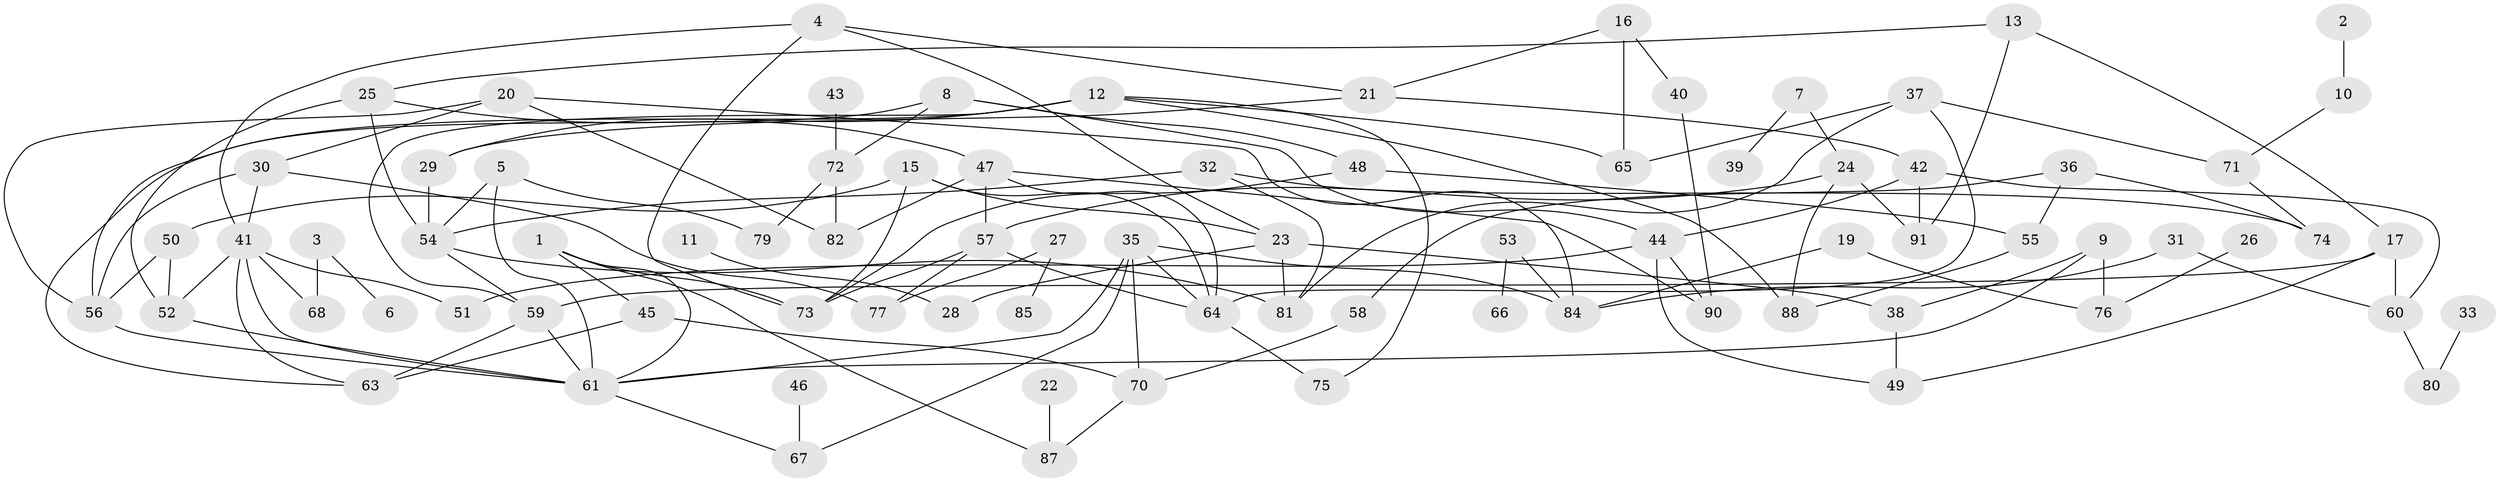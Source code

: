 // original degree distribution, {2: 0.2153846153846154, 4: 0.16923076923076924, 3: 0.2230769230769231, 1: 0.2, 5: 0.09230769230769231, 7: 0.015384615384615385, 0: 0.06923076923076923, 6: 0.007692307692307693, 9: 0.007692307692307693}
// Generated by graph-tools (version 1.1) at 2025/35/03/04/25 23:35:46]
// undirected, 82 vertices, 132 edges
graph export_dot {
  node [color=gray90,style=filled];
  1;
  2;
  3;
  4;
  5;
  6;
  7;
  8;
  9;
  10;
  11;
  12;
  13;
  15;
  16;
  17;
  19;
  20;
  21;
  22;
  23;
  24;
  25;
  26;
  27;
  28;
  29;
  30;
  31;
  32;
  33;
  35;
  36;
  37;
  38;
  39;
  40;
  41;
  42;
  43;
  44;
  45;
  46;
  47;
  48;
  49;
  50;
  51;
  52;
  53;
  54;
  55;
  56;
  57;
  58;
  59;
  60;
  61;
  63;
  64;
  65;
  66;
  67;
  68;
  70;
  71;
  72;
  73;
  74;
  75;
  76;
  77;
  79;
  80;
  81;
  82;
  84;
  85;
  87;
  88;
  90;
  91;
  1 -- 45 [weight=1.0];
  1 -- 61 [weight=1.0];
  1 -- 73 [weight=1.0];
  1 -- 87 [weight=1.0];
  2 -- 10 [weight=1.0];
  3 -- 6 [weight=1.0];
  3 -- 68 [weight=1.0];
  4 -- 21 [weight=1.0];
  4 -- 23 [weight=1.0];
  4 -- 41 [weight=1.0];
  4 -- 73 [weight=1.0];
  5 -- 54 [weight=1.0];
  5 -- 61 [weight=1.0];
  5 -- 79 [weight=1.0];
  7 -- 24 [weight=1.0];
  7 -- 39 [weight=1.0];
  8 -- 44 [weight=1.0];
  8 -- 48 [weight=1.0];
  8 -- 56 [weight=1.0];
  8 -- 72 [weight=1.0];
  9 -- 38 [weight=1.0];
  9 -- 61 [weight=1.0];
  9 -- 76 [weight=1.0];
  10 -- 71 [weight=1.0];
  11 -- 28 [weight=1.0];
  12 -- 29 [weight=2.0];
  12 -- 59 [weight=1.0];
  12 -- 63 [weight=1.0];
  12 -- 65 [weight=1.0];
  12 -- 75 [weight=1.0];
  12 -- 88 [weight=1.0];
  13 -- 17 [weight=1.0];
  13 -- 25 [weight=1.0];
  13 -- 91 [weight=1.0];
  15 -- 23 [weight=1.0];
  15 -- 50 [weight=1.0];
  15 -- 64 [weight=1.0];
  15 -- 73 [weight=1.0];
  16 -- 21 [weight=1.0];
  16 -- 40 [weight=1.0];
  16 -- 65 [weight=1.0];
  17 -- 49 [weight=1.0];
  17 -- 59 [weight=1.0];
  17 -- 60 [weight=1.0];
  19 -- 76 [weight=1.0];
  19 -- 84 [weight=1.0];
  20 -- 30 [weight=1.0];
  20 -- 56 [weight=1.0];
  20 -- 82 [weight=1.0];
  20 -- 84 [weight=1.0];
  21 -- 29 [weight=1.0];
  21 -- 42 [weight=1.0];
  22 -- 87 [weight=1.0];
  23 -- 28 [weight=1.0];
  23 -- 38 [weight=1.0];
  23 -- 81 [weight=1.0];
  24 -- 57 [weight=1.0];
  24 -- 88 [weight=1.0];
  24 -- 91 [weight=2.0];
  25 -- 47 [weight=1.0];
  25 -- 52 [weight=1.0];
  25 -- 54 [weight=1.0];
  26 -- 76 [weight=1.0];
  27 -- 77 [weight=1.0];
  27 -- 85 [weight=1.0];
  29 -- 54 [weight=1.0];
  30 -- 41 [weight=1.0];
  30 -- 56 [weight=1.0];
  30 -- 77 [weight=1.0];
  31 -- 60 [weight=1.0];
  31 -- 84 [weight=1.0];
  32 -- 54 [weight=1.0];
  32 -- 74 [weight=1.0];
  32 -- 81 [weight=1.0];
  33 -- 80 [weight=1.0];
  35 -- 61 [weight=1.0];
  35 -- 64 [weight=1.0];
  35 -- 67 [weight=1.0];
  35 -- 70 [weight=1.0];
  35 -- 84 [weight=1.0];
  36 -- 55 [weight=1.0];
  36 -- 58 [weight=1.0];
  36 -- 74 [weight=1.0];
  37 -- 64 [weight=1.0];
  37 -- 65 [weight=1.0];
  37 -- 71 [weight=1.0];
  37 -- 81 [weight=1.0];
  38 -- 49 [weight=1.0];
  40 -- 90 [weight=1.0];
  41 -- 51 [weight=1.0];
  41 -- 52 [weight=1.0];
  41 -- 61 [weight=1.0];
  41 -- 63 [weight=1.0];
  41 -- 68 [weight=1.0];
  42 -- 44 [weight=1.0];
  42 -- 60 [weight=1.0];
  42 -- 91 [weight=1.0];
  43 -- 72 [weight=1.0];
  44 -- 49 [weight=1.0];
  44 -- 51 [weight=1.0];
  44 -- 90 [weight=1.0];
  45 -- 63 [weight=1.0];
  45 -- 70 [weight=1.0];
  46 -- 67 [weight=1.0];
  47 -- 57 [weight=2.0];
  47 -- 64 [weight=1.0];
  47 -- 82 [weight=1.0];
  47 -- 90 [weight=1.0];
  48 -- 55 [weight=1.0];
  48 -- 73 [weight=1.0];
  50 -- 52 [weight=1.0];
  50 -- 56 [weight=1.0];
  52 -- 61 [weight=1.0];
  53 -- 66 [weight=1.0];
  53 -- 84 [weight=1.0];
  54 -- 59 [weight=1.0];
  54 -- 81 [weight=1.0];
  55 -- 88 [weight=1.0];
  56 -- 61 [weight=1.0];
  57 -- 64 [weight=1.0];
  57 -- 73 [weight=1.0];
  57 -- 77 [weight=1.0];
  58 -- 70 [weight=1.0];
  59 -- 61 [weight=1.0];
  59 -- 63 [weight=1.0];
  60 -- 80 [weight=1.0];
  61 -- 67 [weight=1.0];
  64 -- 75 [weight=1.0];
  70 -- 87 [weight=1.0];
  71 -- 74 [weight=1.0];
  72 -- 79 [weight=1.0];
  72 -- 82 [weight=1.0];
}

